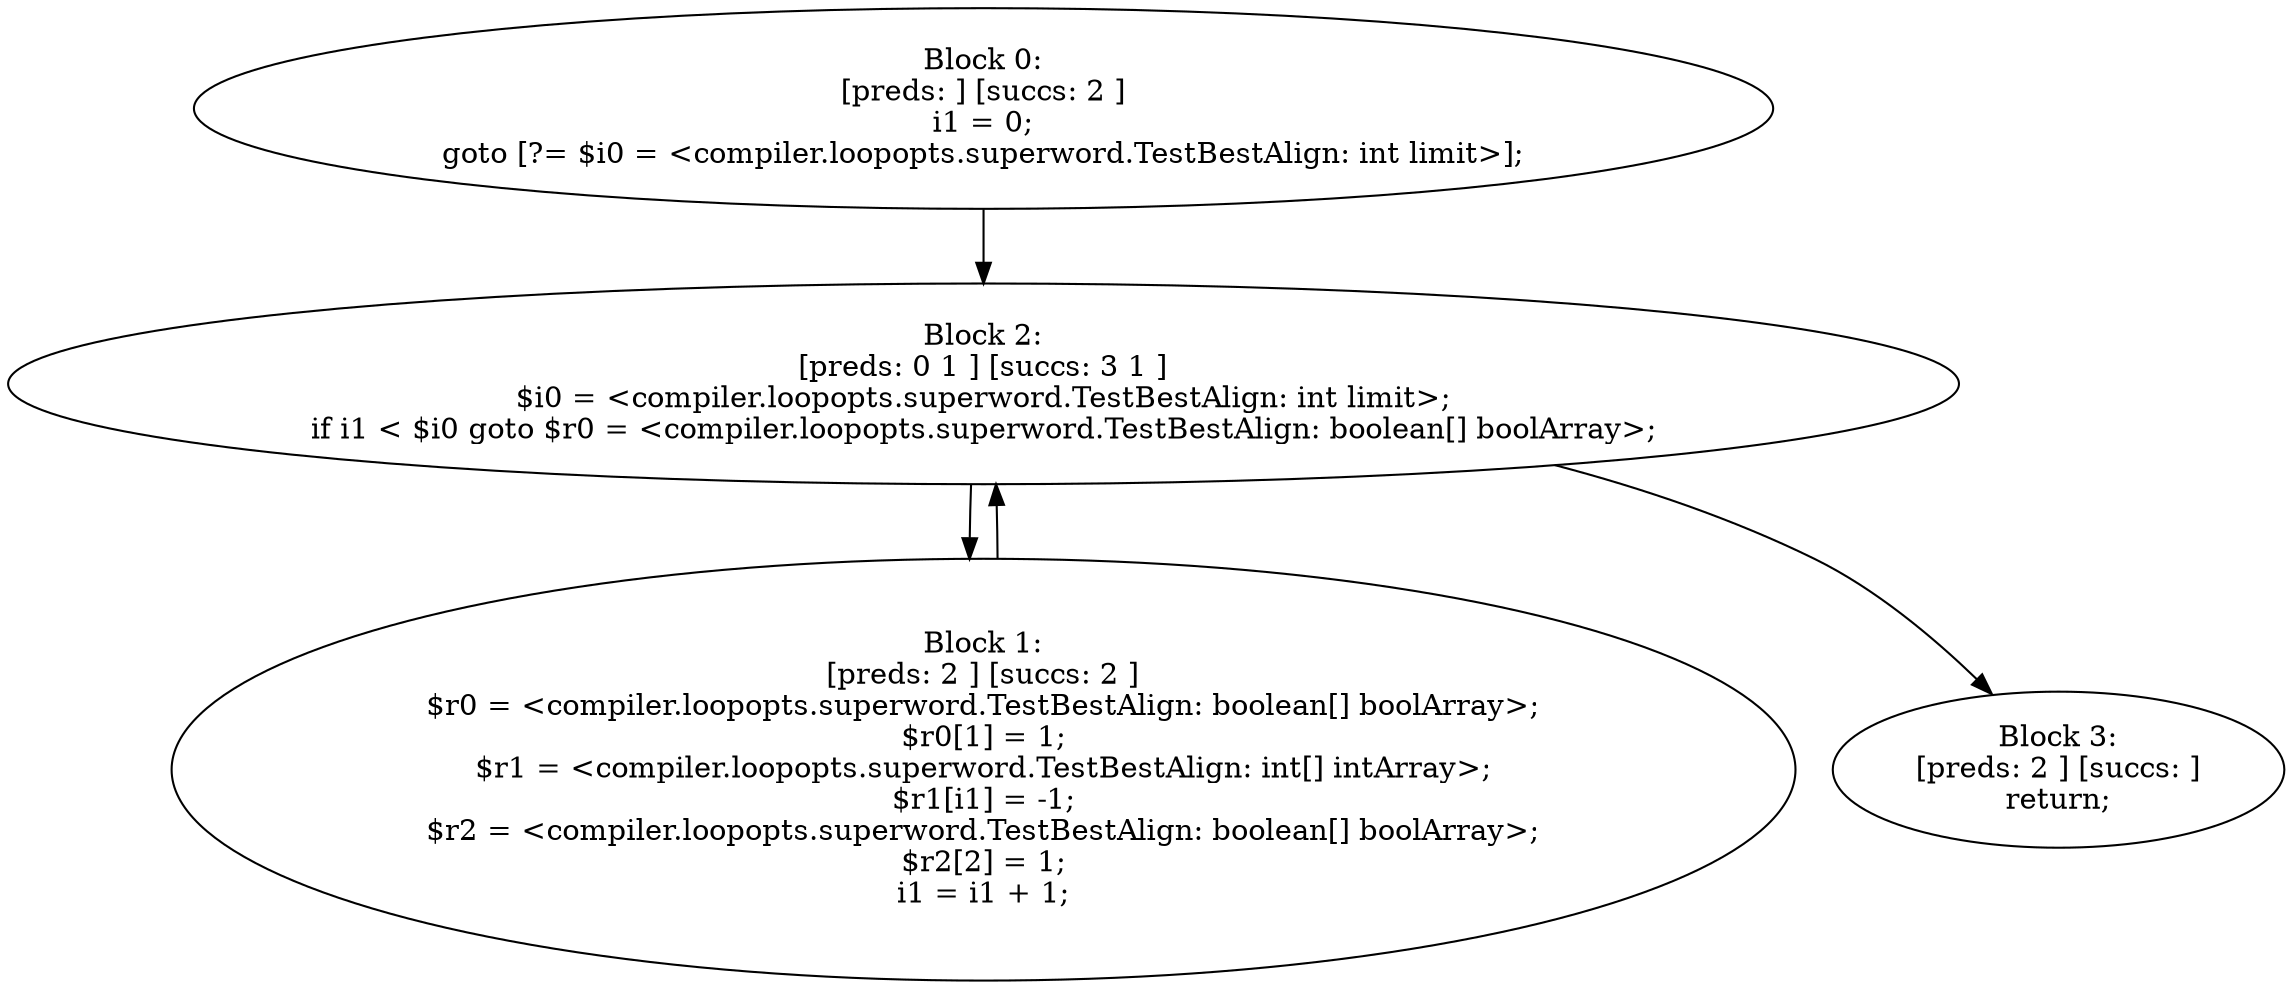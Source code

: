 digraph "unitGraph" {
    "Block 0:
[preds: ] [succs: 2 ]
i1 = 0;
goto [?= $i0 = <compiler.loopopts.superword.TestBestAlign: int limit>];
"
    "Block 1:
[preds: 2 ] [succs: 2 ]
$r0 = <compiler.loopopts.superword.TestBestAlign: boolean[] boolArray>;
$r0[1] = 1;
$r1 = <compiler.loopopts.superword.TestBestAlign: int[] intArray>;
$r1[i1] = -1;
$r2 = <compiler.loopopts.superword.TestBestAlign: boolean[] boolArray>;
$r2[2] = 1;
i1 = i1 + 1;
"
    "Block 2:
[preds: 0 1 ] [succs: 3 1 ]
$i0 = <compiler.loopopts.superword.TestBestAlign: int limit>;
if i1 < $i0 goto $r0 = <compiler.loopopts.superword.TestBestAlign: boolean[] boolArray>;
"
    "Block 3:
[preds: 2 ] [succs: ]
return;
"
    "Block 0:
[preds: ] [succs: 2 ]
i1 = 0;
goto [?= $i0 = <compiler.loopopts.superword.TestBestAlign: int limit>];
"->"Block 2:
[preds: 0 1 ] [succs: 3 1 ]
$i0 = <compiler.loopopts.superword.TestBestAlign: int limit>;
if i1 < $i0 goto $r0 = <compiler.loopopts.superword.TestBestAlign: boolean[] boolArray>;
";
    "Block 1:
[preds: 2 ] [succs: 2 ]
$r0 = <compiler.loopopts.superword.TestBestAlign: boolean[] boolArray>;
$r0[1] = 1;
$r1 = <compiler.loopopts.superword.TestBestAlign: int[] intArray>;
$r1[i1] = -1;
$r2 = <compiler.loopopts.superword.TestBestAlign: boolean[] boolArray>;
$r2[2] = 1;
i1 = i1 + 1;
"->"Block 2:
[preds: 0 1 ] [succs: 3 1 ]
$i0 = <compiler.loopopts.superword.TestBestAlign: int limit>;
if i1 < $i0 goto $r0 = <compiler.loopopts.superword.TestBestAlign: boolean[] boolArray>;
";
    "Block 2:
[preds: 0 1 ] [succs: 3 1 ]
$i0 = <compiler.loopopts.superword.TestBestAlign: int limit>;
if i1 < $i0 goto $r0 = <compiler.loopopts.superword.TestBestAlign: boolean[] boolArray>;
"->"Block 3:
[preds: 2 ] [succs: ]
return;
";
    "Block 2:
[preds: 0 1 ] [succs: 3 1 ]
$i0 = <compiler.loopopts.superword.TestBestAlign: int limit>;
if i1 < $i0 goto $r0 = <compiler.loopopts.superword.TestBestAlign: boolean[] boolArray>;
"->"Block 1:
[preds: 2 ] [succs: 2 ]
$r0 = <compiler.loopopts.superword.TestBestAlign: boolean[] boolArray>;
$r0[1] = 1;
$r1 = <compiler.loopopts.superword.TestBestAlign: int[] intArray>;
$r1[i1] = -1;
$r2 = <compiler.loopopts.superword.TestBestAlign: boolean[] boolArray>;
$r2[2] = 1;
i1 = i1 + 1;
";
}
